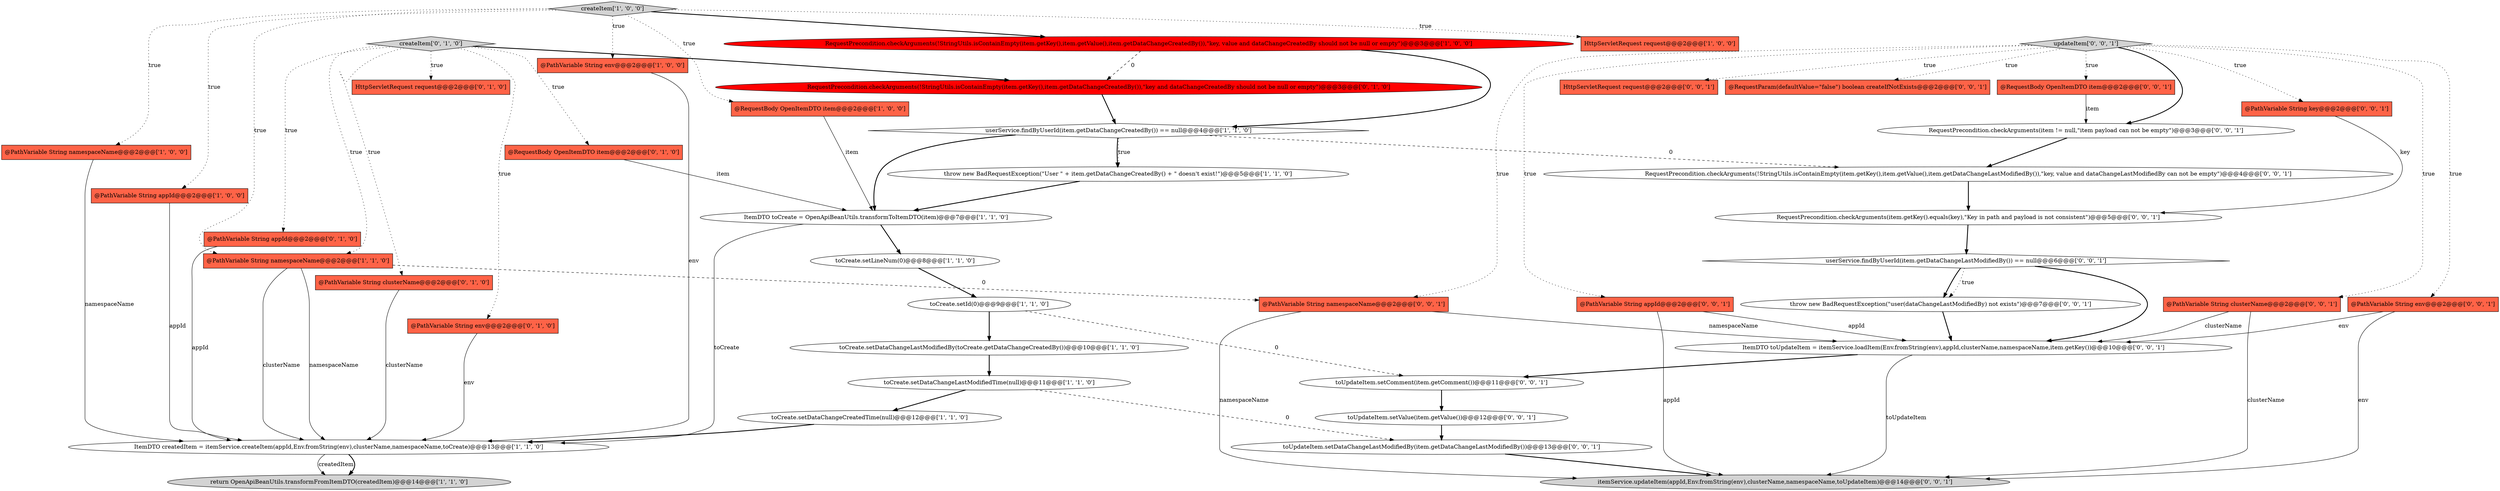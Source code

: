 digraph {
13 [style = filled, label = "ItemDTO createdItem = itemService.createItem(appId,Env.fromString(env),clusterName,namespaceName,toCreate)@@@13@@@['1', '1', '0']", fillcolor = white, shape = ellipse image = "AAA0AAABBB1BBB"];
40 [style = filled, label = "RequestPrecondition.checkArguments(item != null,\"item payload can not be empty\")@@@3@@@['0', '0', '1']", fillcolor = white, shape = ellipse image = "AAA0AAABBB3BBB"];
32 [style = filled, label = "throw new BadRequestException(\"user(dataChangeLastModifiedBy) not exists\")@@@7@@@['0', '0', '1']", fillcolor = white, shape = ellipse image = "AAA0AAABBB3BBB"];
43 [style = filled, label = "@PathVariable String namespaceName@@@2@@@['0', '0', '1']", fillcolor = tomato, shape = box image = "AAA0AAABBB3BBB"];
8 [style = filled, label = "createItem['1', '0', '0']", fillcolor = lightgray, shape = diamond image = "AAA0AAABBB1BBB"];
28 [style = filled, label = "toUpdateItem.setComment(item.getComment())@@@11@@@['0', '0', '1']", fillcolor = white, shape = ellipse image = "AAA0AAABBB3BBB"];
4 [style = filled, label = "userService.findByUserId(item.getDataChangeCreatedBy()) == null@@@4@@@['1', '1', '0']", fillcolor = white, shape = diamond image = "AAA0AAABBB1BBB"];
36 [style = filled, label = "HttpServletRequest request@@@2@@@['0', '0', '1']", fillcolor = tomato, shape = box image = "AAA0AAABBB3BBB"];
14 [style = filled, label = "toCreate.setDataChangeLastModifiedBy(toCreate.getDataChangeCreatedBy())@@@10@@@['1', '1', '0']", fillcolor = white, shape = ellipse image = "AAA0AAABBB1BBB"];
41 [style = filled, label = "RequestPrecondition.checkArguments(!StringUtils.isContainEmpty(item.getKey(),item.getValue(),item.getDataChangeLastModifiedBy()),\"key, value and dataChangeLastModifiedBy can not be empty\")@@@4@@@['0', '0', '1']", fillcolor = white, shape = ellipse image = "AAA0AAABBB3BBB"];
11 [style = filled, label = "toCreate.setLineNum(0)@@@8@@@['1', '1', '0']", fillcolor = white, shape = ellipse image = "AAA0AAABBB1BBB"];
19 [style = filled, label = "HttpServletRequest request@@@2@@@['0', '1', '0']", fillcolor = tomato, shape = box image = "AAA0AAABBB2BBB"];
25 [style = filled, label = "updateItem['0', '0', '1']", fillcolor = lightgray, shape = diamond image = "AAA0AAABBB3BBB"];
5 [style = filled, label = "HttpServletRequest request@@@2@@@['1', '0', '0']", fillcolor = tomato, shape = box image = "AAA0AAABBB1BBB"];
31 [style = filled, label = "@PathVariable String clusterName@@@2@@@['0', '0', '1']", fillcolor = tomato, shape = box image = "AAA0AAABBB3BBB"];
3 [style = filled, label = "@RequestBody OpenItemDTO item@@@2@@@['1', '0', '0']", fillcolor = tomato, shape = box image = "AAA0AAABBB1BBB"];
42 [style = filled, label = "@PathVariable String env@@@2@@@['0', '0', '1']", fillcolor = tomato, shape = box image = "AAA0AAABBB3BBB"];
6 [style = filled, label = "@PathVariable String env@@@2@@@['1', '0', '0']", fillcolor = tomato, shape = box image = "AAA0AAABBB1BBB"];
1 [style = filled, label = "@PathVariable String namespaceName@@@2@@@['1', '0', '0']", fillcolor = tomato, shape = box image = "AAA0AAABBB1BBB"];
27 [style = filled, label = "RequestPrecondition.checkArguments(item.getKey().equals(key),\"Key in path and payload is not consistent\")@@@5@@@['0', '0', '1']", fillcolor = white, shape = ellipse image = "AAA0AAABBB3BBB"];
30 [style = filled, label = "@RequestBody OpenItemDTO item@@@2@@@['0', '0', '1']", fillcolor = tomato, shape = box image = "AAA0AAABBB3BBB"];
15 [style = filled, label = "return OpenApiBeanUtils.transformFromItemDTO(createdItem)@@@14@@@['1', '1', '0']", fillcolor = lightgray, shape = ellipse image = "AAA0AAABBB1BBB"];
38 [style = filled, label = "@RequestParam(defaultValue=\"false\") boolean createIfNotExists@@@2@@@['0', '0', '1']", fillcolor = tomato, shape = box image = "AAA0AAABBB3BBB"];
0 [style = filled, label = "@PathVariable String appId@@@2@@@['1', '0', '0']", fillcolor = tomato, shape = box image = "AAA0AAABBB1BBB"];
24 [style = filled, label = "createItem['0', '1', '0']", fillcolor = lightgray, shape = diamond image = "AAA0AAABBB2BBB"];
20 [style = filled, label = "@RequestBody OpenItemDTO item@@@2@@@['0', '1', '0']", fillcolor = tomato, shape = box image = "AAA0AAABBB2BBB"];
12 [style = filled, label = "toCreate.setDataChangeCreatedTime(null)@@@12@@@['1', '1', '0']", fillcolor = white, shape = ellipse image = "AAA0AAABBB1BBB"];
29 [style = filled, label = "itemService.updateItem(appId,Env.fromString(env),clusterName,namespaceName,toUpdateItem)@@@14@@@['0', '0', '1']", fillcolor = lightgray, shape = ellipse image = "AAA0AAABBB3BBB"];
9 [style = filled, label = "ItemDTO toCreate = OpenApiBeanUtils.transformToItemDTO(item)@@@7@@@['1', '1', '0']", fillcolor = white, shape = ellipse image = "AAA0AAABBB1BBB"];
33 [style = filled, label = "toUpdateItem.setValue(item.getValue())@@@12@@@['0', '0', '1']", fillcolor = white, shape = ellipse image = "AAA0AAABBB3BBB"];
18 [style = filled, label = "@PathVariable String appId@@@2@@@['0', '1', '0']", fillcolor = tomato, shape = box image = "AAA0AAABBB2BBB"];
35 [style = filled, label = "@PathVariable String key@@@2@@@['0', '0', '1']", fillcolor = tomato, shape = box image = "AAA0AAABBB3BBB"];
34 [style = filled, label = "toUpdateItem.setDataChangeLastModifiedBy(item.getDataChangeLastModifiedBy())@@@13@@@['0', '0', '1']", fillcolor = white, shape = ellipse image = "AAA0AAABBB3BBB"];
10 [style = filled, label = "RequestPrecondition.checkArguments(!StringUtils.isContainEmpty(item.getKey(),item.getValue(),item.getDataChangeCreatedBy()),\"key, value and dataChangeCreatedBy should not be null or empty\")@@@3@@@['1', '0', '0']", fillcolor = red, shape = ellipse image = "AAA1AAABBB1BBB"];
21 [style = filled, label = "@PathVariable String clusterName@@@2@@@['0', '1', '0']", fillcolor = tomato, shape = box image = "AAA0AAABBB2BBB"];
39 [style = filled, label = "@PathVariable String appId@@@2@@@['0', '0', '1']", fillcolor = tomato, shape = box image = "AAA0AAABBB3BBB"];
17 [style = filled, label = "toCreate.setDataChangeLastModifiedTime(null)@@@11@@@['1', '1', '0']", fillcolor = white, shape = ellipse image = "AAA0AAABBB1BBB"];
26 [style = filled, label = "userService.findByUserId(item.getDataChangeLastModifiedBy()) == null@@@6@@@['0', '0', '1']", fillcolor = white, shape = diamond image = "AAA0AAABBB3BBB"];
2 [style = filled, label = "toCreate.setId(0)@@@9@@@['1', '1', '0']", fillcolor = white, shape = ellipse image = "AAA0AAABBB1BBB"];
23 [style = filled, label = "@PathVariable String env@@@2@@@['0', '1', '0']", fillcolor = tomato, shape = box image = "AAA0AAABBB2BBB"];
37 [style = filled, label = "ItemDTO toUpdateItem = itemService.loadItem(Env.fromString(env),appId,clusterName,namespaceName,item.getKey())@@@10@@@['0', '0', '1']", fillcolor = white, shape = ellipse image = "AAA0AAABBB3BBB"];
16 [style = filled, label = "@PathVariable String namespaceName@@@2@@@['1', '1', '0']", fillcolor = tomato, shape = box image = "AAA0AAABBB1BBB"];
7 [style = filled, label = "throw new BadRequestException(\"User \" + item.getDataChangeCreatedBy() + \" doesn't exist!\")@@@5@@@['1', '1', '0']", fillcolor = white, shape = ellipse image = "AAA0AAABBB1BBB"];
22 [style = filled, label = "RequestPrecondition.checkArguments(!StringUtils.isContainEmpty(item.getKey(),item.getDataChangeCreatedBy()),\"key and dataChangeCreatedBy should not be null or empty\")@@@3@@@['0', '1', '0']", fillcolor = red, shape = ellipse image = "AAA1AAABBB2BBB"];
1->13 [style = solid, label="namespaceName"];
4->9 [style = bold, label=""];
30->40 [style = solid, label="item"];
8->10 [style = bold, label=""];
34->29 [style = bold, label=""];
37->28 [style = bold, label=""];
41->27 [style = bold, label=""];
9->11 [style = bold, label=""];
26->32 [style = bold, label=""];
32->37 [style = bold, label=""];
35->27 [style = solid, label="key"];
17->34 [style = dashed, label="0"];
25->31 [style = dotted, label="true"];
0->13 [style = solid, label="appId"];
25->35 [style = dotted, label="true"];
23->13 [style = solid, label="env"];
39->29 [style = solid, label="appId"];
8->16 [style = dotted, label="true"];
4->7 [style = dotted, label="true"];
24->18 [style = dotted, label="true"];
14->17 [style = bold, label=""];
43->29 [style = solid, label="namespaceName"];
25->39 [style = dotted, label="true"];
6->13 [style = solid, label="env"];
10->22 [style = dashed, label="0"];
37->29 [style = solid, label="toUpdateItem"];
3->9 [style = solid, label="item"];
24->22 [style = bold, label=""];
25->38 [style = dotted, label="true"];
39->37 [style = solid, label="appId"];
24->16 [style = dotted, label="true"];
11->2 [style = bold, label=""];
4->7 [style = bold, label=""];
8->3 [style = dotted, label="true"];
16->43 [style = dashed, label="0"];
16->13 [style = solid, label="clusterName"];
22->4 [style = bold, label=""];
7->9 [style = bold, label=""];
8->1 [style = dotted, label="true"];
12->13 [style = bold, label=""];
42->37 [style = solid, label="env"];
4->41 [style = dashed, label="0"];
42->29 [style = solid, label="env"];
17->12 [style = bold, label=""];
8->6 [style = dotted, label="true"];
28->33 [style = bold, label=""];
24->23 [style = dotted, label="true"];
25->42 [style = dotted, label="true"];
8->5 [style = dotted, label="true"];
13->15 [style = solid, label="createdItem"];
18->13 [style = solid, label="appId"];
31->29 [style = solid, label="clusterName"];
26->32 [style = dotted, label="true"];
24->20 [style = dotted, label="true"];
2->14 [style = bold, label=""];
40->41 [style = bold, label=""];
16->13 [style = solid, label="namespaceName"];
21->13 [style = solid, label="clusterName"];
25->36 [style = dotted, label="true"];
9->13 [style = solid, label="toCreate"];
10->4 [style = bold, label=""];
2->28 [style = dashed, label="0"];
25->43 [style = dotted, label="true"];
26->37 [style = bold, label=""];
24->19 [style = dotted, label="true"];
8->0 [style = dotted, label="true"];
31->37 [style = solid, label="clusterName"];
13->15 [style = bold, label=""];
43->37 [style = solid, label="namespaceName"];
24->21 [style = dotted, label="true"];
33->34 [style = bold, label=""];
25->30 [style = dotted, label="true"];
25->40 [style = bold, label=""];
20->9 [style = solid, label="item"];
27->26 [style = bold, label=""];
}
